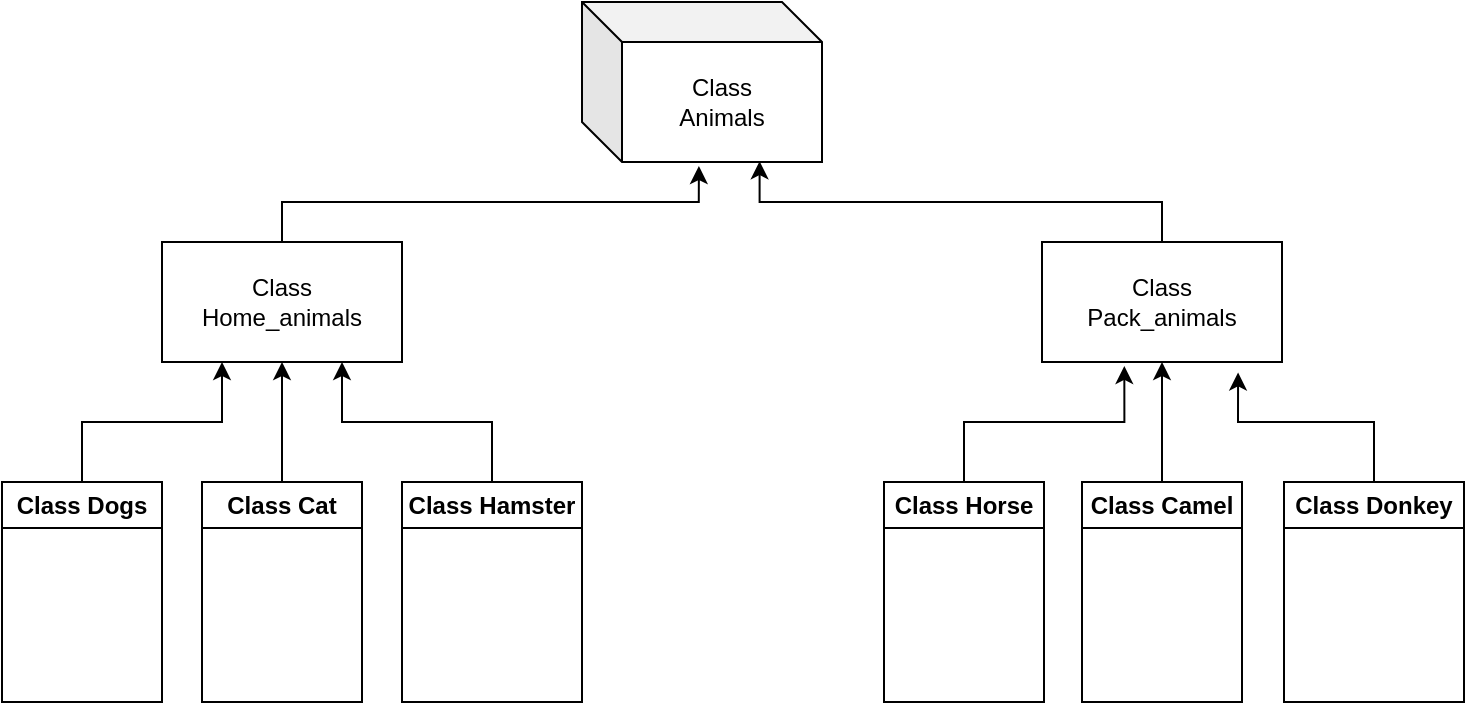 <mxfile version="21.5.2" type="device">
  <diagram id="C5RBs43oDa-KdzZeNtuy" name="Page-1">
    <mxGraphModel dx="1282" dy="535" grid="1" gridSize="10" guides="1" tooltips="1" connect="1" arrows="1" fold="1" page="1" pageScale="1" pageWidth="827" pageHeight="1169" math="0" shadow="0">
      <root>
        <mxCell id="WIyWlLk6GJQsqaUBKTNV-0" />
        <mxCell id="WIyWlLk6GJQsqaUBKTNV-1" parent="WIyWlLk6GJQsqaUBKTNV-0" />
        <mxCell id="f5nwi_ArrfFm77Emx6rw-1" value="Class &lt;br&gt;Animals" style="shape=cube;whiteSpace=wrap;html=1;boundedLbl=1;backgroundOutline=1;darkOpacity=0.05;darkOpacity2=0.1;" vertex="1" parent="WIyWlLk6GJQsqaUBKTNV-1">
          <mxGeometry x="330" y="40" width="120" height="80" as="geometry" />
        </mxCell>
        <mxCell id="f5nwi_ArrfFm77Emx6rw-18" style="edgeStyle=orthogonalEdgeStyle;rounded=0;orthogonalLoop=1;jettySize=auto;html=1;exitX=0.5;exitY=0;exitDx=0;exitDy=0;entryX=0.487;entryY=1.025;entryDx=0;entryDy=0;entryPerimeter=0;" edge="1" parent="WIyWlLk6GJQsqaUBKTNV-1" source="f5nwi_ArrfFm77Emx6rw-2" target="f5nwi_ArrfFm77Emx6rw-1">
          <mxGeometry relative="1" as="geometry" />
        </mxCell>
        <mxCell id="f5nwi_ArrfFm77Emx6rw-2" value="Class &lt;br&gt;Home_animals" style="rounded=0;whiteSpace=wrap;html=1;" vertex="1" parent="WIyWlLk6GJQsqaUBKTNV-1">
          <mxGeometry x="120" y="160" width="120" height="60" as="geometry" />
        </mxCell>
        <mxCell id="f5nwi_ArrfFm77Emx6rw-23" style="edgeStyle=orthogonalEdgeStyle;rounded=0;orthogonalLoop=1;jettySize=auto;html=1;exitX=0.5;exitY=0;exitDx=0;exitDy=0;entryX=0.74;entryY=0.995;entryDx=0;entryDy=0;entryPerimeter=0;" edge="1" parent="WIyWlLk6GJQsqaUBKTNV-1" source="f5nwi_ArrfFm77Emx6rw-3" target="f5nwi_ArrfFm77Emx6rw-1">
          <mxGeometry relative="1" as="geometry" />
        </mxCell>
        <mxCell id="f5nwi_ArrfFm77Emx6rw-3" value="Class &lt;br&gt;Pack_animals" style="rounded=0;whiteSpace=wrap;html=1;" vertex="1" parent="WIyWlLk6GJQsqaUBKTNV-1">
          <mxGeometry x="560" y="160" width="120" height="60" as="geometry" />
        </mxCell>
        <mxCell id="f5nwi_ArrfFm77Emx6rw-17" style="edgeStyle=orthogonalEdgeStyle;rounded=0;orthogonalLoop=1;jettySize=auto;html=1;exitX=0.5;exitY=0;exitDx=0;exitDy=0;entryX=0.25;entryY=1;entryDx=0;entryDy=0;" edge="1" parent="WIyWlLk6GJQsqaUBKTNV-1" source="f5nwi_ArrfFm77Emx6rw-4" target="f5nwi_ArrfFm77Emx6rw-2">
          <mxGeometry relative="1" as="geometry" />
        </mxCell>
        <mxCell id="f5nwi_ArrfFm77Emx6rw-4" value="Class Dogs" style="swimlane;whiteSpace=wrap;html=1;" vertex="1" parent="WIyWlLk6GJQsqaUBKTNV-1">
          <mxGeometry x="40" y="280" width="80" height="110" as="geometry" />
        </mxCell>
        <mxCell id="f5nwi_ArrfFm77Emx6rw-15" value="" style="edgeStyle=orthogonalEdgeStyle;rounded=0;orthogonalLoop=1;jettySize=auto;html=1;" edge="1" parent="WIyWlLk6GJQsqaUBKTNV-1" source="f5nwi_ArrfFm77Emx6rw-5" target="f5nwi_ArrfFm77Emx6rw-2">
          <mxGeometry relative="1" as="geometry" />
        </mxCell>
        <mxCell id="f5nwi_ArrfFm77Emx6rw-5" value="Class Cat" style="swimlane;whiteSpace=wrap;html=1;" vertex="1" parent="WIyWlLk6GJQsqaUBKTNV-1">
          <mxGeometry x="140" y="280" width="80" height="110" as="geometry" />
        </mxCell>
        <mxCell id="f5nwi_ArrfFm77Emx6rw-16" style="edgeStyle=orthogonalEdgeStyle;rounded=0;orthogonalLoop=1;jettySize=auto;html=1;entryX=0.75;entryY=1;entryDx=0;entryDy=0;" edge="1" parent="WIyWlLk6GJQsqaUBKTNV-1" source="f5nwi_ArrfFm77Emx6rw-6" target="f5nwi_ArrfFm77Emx6rw-2">
          <mxGeometry relative="1" as="geometry" />
        </mxCell>
        <mxCell id="f5nwi_ArrfFm77Emx6rw-6" value="Class Hamster" style="swimlane;whiteSpace=wrap;html=1;" vertex="1" parent="WIyWlLk6GJQsqaUBKTNV-1">
          <mxGeometry x="240" y="280" width="90" height="110" as="geometry" />
        </mxCell>
        <mxCell id="f5nwi_ArrfFm77Emx6rw-19" style="edgeStyle=orthogonalEdgeStyle;rounded=0;orthogonalLoop=1;jettySize=auto;html=1;exitX=0.5;exitY=0;exitDx=0;exitDy=0;entryX=0.343;entryY=1.033;entryDx=0;entryDy=0;entryPerimeter=0;" edge="1" parent="WIyWlLk6GJQsqaUBKTNV-1" source="f5nwi_ArrfFm77Emx6rw-7" target="f5nwi_ArrfFm77Emx6rw-3">
          <mxGeometry relative="1" as="geometry" />
        </mxCell>
        <mxCell id="f5nwi_ArrfFm77Emx6rw-7" value="Class Horse" style="swimlane;whiteSpace=wrap;html=1;" vertex="1" parent="WIyWlLk6GJQsqaUBKTNV-1">
          <mxGeometry x="481" y="280" width="80" height="110" as="geometry" />
        </mxCell>
        <mxCell id="f5nwi_ArrfFm77Emx6rw-21" style="edgeStyle=orthogonalEdgeStyle;rounded=0;orthogonalLoop=1;jettySize=auto;html=1;exitX=0.5;exitY=0;exitDx=0;exitDy=0;entryX=0.5;entryY=1;entryDx=0;entryDy=0;" edge="1" parent="WIyWlLk6GJQsqaUBKTNV-1" source="f5nwi_ArrfFm77Emx6rw-8" target="f5nwi_ArrfFm77Emx6rw-3">
          <mxGeometry relative="1" as="geometry" />
        </mxCell>
        <mxCell id="f5nwi_ArrfFm77Emx6rw-8" value="Class Camel" style="swimlane;whiteSpace=wrap;html=1;" vertex="1" parent="WIyWlLk6GJQsqaUBKTNV-1">
          <mxGeometry x="580" y="280" width="80" height="110" as="geometry" />
        </mxCell>
        <mxCell id="f5nwi_ArrfFm77Emx6rw-22" style="edgeStyle=orthogonalEdgeStyle;rounded=0;orthogonalLoop=1;jettySize=auto;html=1;entryX=0.817;entryY=1.087;entryDx=0;entryDy=0;entryPerimeter=0;" edge="1" parent="WIyWlLk6GJQsqaUBKTNV-1" source="f5nwi_ArrfFm77Emx6rw-9" target="f5nwi_ArrfFm77Emx6rw-3">
          <mxGeometry relative="1" as="geometry">
            <Array as="points">
              <mxPoint x="726" y="250" />
              <mxPoint x="658" y="250" />
            </Array>
          </mxGeometry>
        </mxCell>
        <mxCell id="f5nwi_ArrfFm77Emx6rw-9" value="Class Donkey" style="swimlane;whiteSpace=wrap;html=1;" vertex="1" parent="WIyWlLk6GJQsqaUBKTNV-1">
          <mxGeometry x="681" y="280" width="90" height="110" as="geometry" />
        </mxCell>
      </root>
    </mxGraphModel>
  </diagram>
</mxfile>
